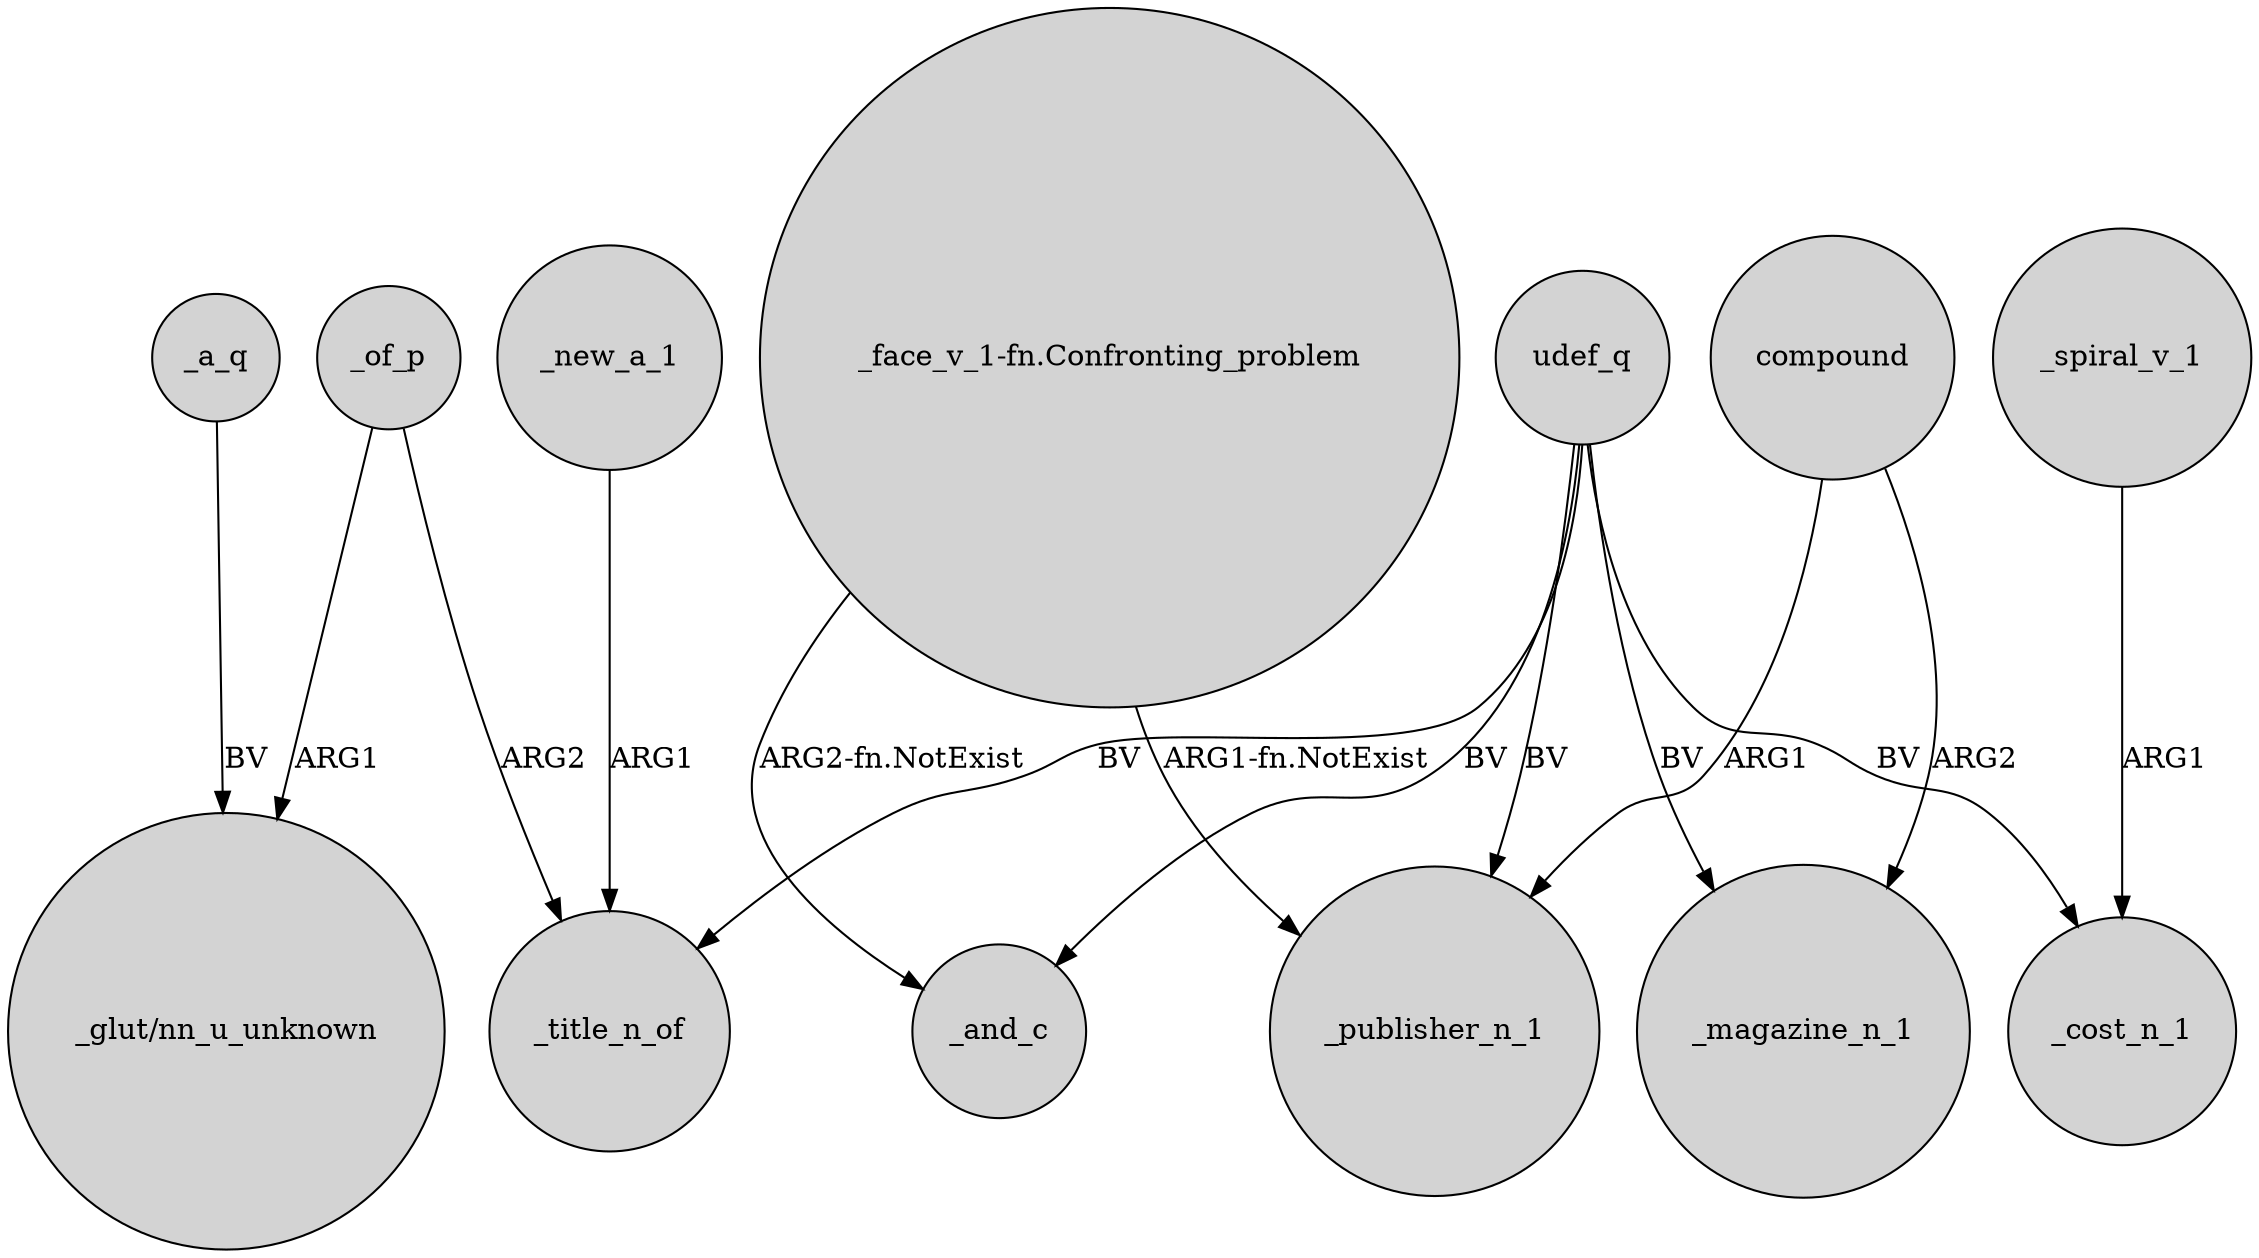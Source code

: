digraph {
	node [shape=circle style=filled]
	_of_p -> _title_n_of [label=ARG2]
	udef_q -> _publisher_n_1 [label=BV]
	_new_a_1 -> _title_n_of [label=ARG1]
	"_face_v_1-fn.Confronting_problem" -> _publisher_n_1 [label="ARG1-fn.NotExist"]
	"_face_v_1-fn.Confronting_problem" -> _and_c [label="ARG2-fn.NotExist"]
	udef_q -> _cost_n_1 [label=BV]
	udef_q -> _title_n_of [label=BV]
	udef_q -> _and_c [label=BV]
	_a_q -> "_glut/nn_u_unknown" [label=BV]
	_spiral_v_1 -> _cost_n_1 [label=ARG1]
	_of_p -> "_glut/nn_u_unknown" [label=ARG1]
	compound -> _publisher_n_1 [label=ARG1]
	compound -> _magazine_n_1 [label=ARG2]
	udef_q -> _magazine_n_1 [label=BV]
}
